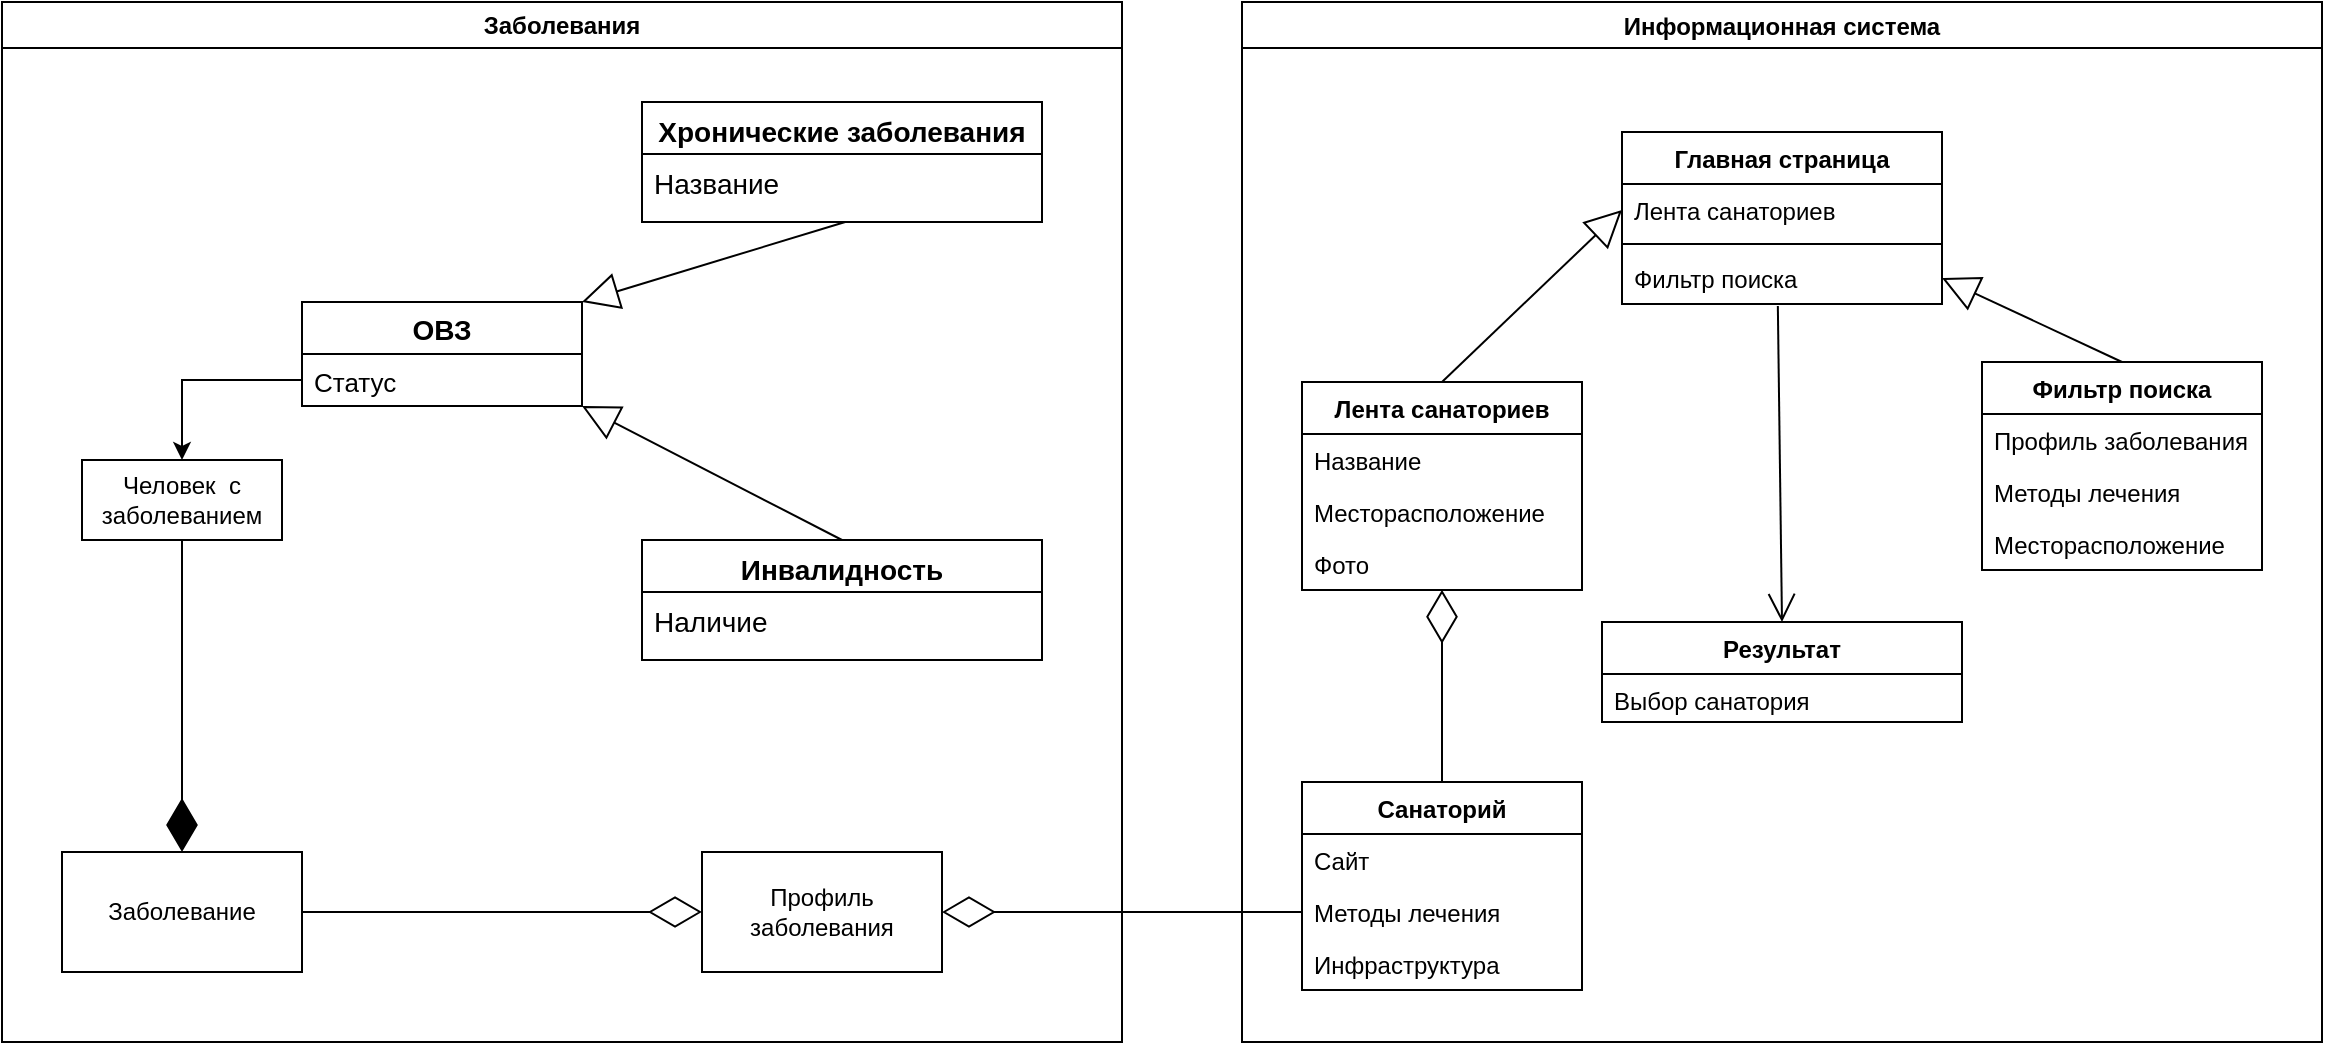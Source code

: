 <mxfile version="20.6.2" type="device"><diagram id="f5yUyD6KKq8jayXpuYPE" name="Страница 1"><mxGraphModel dx="1335" dy="816" grid="1" gridSize="10" guides="1" tooltips="1" connect="1" arrows="1" fold="1" page="1" pageScale="1" pageWidth="2339" pageHeight="3300" math="0" shadow="0"><root><mxCell id="0"/><mxCell id="1" parent="0"/><mxCell id="iyEZ0BcaZ3wanud6Fexl-13" value="Информационная система" style="swimlane;fillColor=#FFFFFF;" parent="1" vertex="1"><mxGeometry x="770" y="20" width="540" height="520" as="geometry"/></mxCell><mxCell id="h9QCJ2mr4pfKKbu2D78e-15" value="Главная страница" style="swimlane;fontStyle=1;align=center;verticalAlign=top;childLayout=stackLayout;horizontal=1;startSize=26;horizontalStack=0;resizeParent=1;resizeParentMax=0;resizeLast=0;collapsible=1;marginBottom=0;" parent="iyEZ0BcaZ3wanud6Fexl-13" vertex="1"><mxGeometry x="190" y="65" width="160" height="86" as="geometry"/></mxCell><mxCell id="h9QCJ2mr4pfKKbu2D78e-16" value="Лента санаториев" style="text;strokeColor=none;fillColor=none;align=left;verticalAlign=top;spacingLeft=4;spacingRight=4;overflow=hidden;rotatable=0;points=[[0,0.5],[1,0.5]];portConstraint=eastwest;" parent="h9QCJ2mr4pfKKbu2D78e-15" vertex="1"><mxGeometry y="26" width="160" height="26" as="geometry"/></mxCell><mxCell id="h9QCJ2mr4pfKKbu2D78e-17" value="" style="line;strokeWidth=1;fillColor=none;align=left;verticalAlign=middle;spacingTop=-1;spacingLeft=3;spacingRight=3;rotatable=0;labelPosition=right;points=[];portConstraint=eastwest;strokeColor=inherit;" parent="h9QCJ2mr4pfKKbu2D78e-15" vertex="1"><mxGeometry y="52" width="160" height="8" as="geometry"/></mxCell><mxCell id="h9QCJ2mr4pfKKbu2D78e-18" value="Фильтр поиска" style="text;strokeColor=none;fillColor=none;align=left;verticalAlign=top;spacingLeft=4;spacingRight=4;overflow=hidden;rotatable=0;points=[[0,0.5],[1,0.5]];portConstraint=eastwest;" parent="h9QCJ2mr4pfKKbu2D78e-15" vertex="1"><mxGeometry y="60" width="160" height="26" as="geometry"/></mxCell><mxCell id="h9QCJ2mr4pfKKbu2D78e-37" value="Результат" style="swimlane;fontStyle=1;align=center;verticalAlign=top;childLayout=stackLayout;horizontal=1;startSize=26;horizontalStack=0;resizeParent=1;resizeParentMax=0;resizeLast=0;collapsible=1;marginBottom=0;" parent="iyEZ0BcaZ3wanud6Fexl-13" vertex="1"><mxGeometry x="180" y="310" width="180" height="50" as="geometry"/></mxCell><mxCell id="h9QCJ2mr4pfKKbu2D78e-38" value="Выбор санатория" style="text;strokeColor=none;fillColor=none;align=left;verticalAlign=top;spacingLeft=4;spacingRight=4;overflow=hidden;rotatable=0;points=[[0,0.5],[1,0.5]];portConstraint=eastwest;" parent="h9QCJ2mr4pfKKbu2D78e-37" vertex="1"><mxGeometry y="26" width="180" height="24" as="geometry"/></mxCell><mxCell id="h9QCJ2mr4pfKKbu2D78e-39" value="" style="line;strokeWidth=1;fillColor=none;align=left;verticalAlign=middle;spacingTop=-1;spacingLeft=3;spacingRight=3;rotatable=0;labelPosition=right;points=[];portConstraint=eastwest;strokeColor=inherit;" parent="h9QCJ2mr4pfKKbu2D78e-37" vertex="1"><mxGeometry y="50" width="180" as="geometry"/></mxCell><mxCell id="h9QCJ2mr4pfKKbu2D78e-41" value="" style="endArrow=open;endFill=1;endSize=12;html=1;rounded=0;exitX=0.487;exitY=1.038;exitDx=0;exitDy=0;entryX=0.5;entryY=0;entryDx=0;entryDy=0;exitPerimeter=0;" parent="iyEZ0BcaZ3wanud6Fexl-13" source="h9QCJ2mr4pfKKbu2D78e-18" target="h9QCJ2mr4pfKKbu2D78e-37" edge="1"><mxGeometry width="160" relative="1" as="geometry"><mxPoint x="260" y="355" as="sourcePoint"/><mxPoint x="420" y="355" as="targetPoint"/></mxGeometry></mxCell><mxCell id="W6ciThsmzOlKQJ6BkoXY-6" value="Фильтр поиска" style="swimlane;fontStyle=1;childLayout=stackLayout;horizontal=1;startSize=26;fillColor=none;horizontalStack=0;resizeParent=1;resizeParentMax=0;resizeLast=0;collapsible=1;marginBottom=0;" vertex="1" parent="iyEZ0BcaZ3wanud6Fexl-13"><mxGeometry x="370" y="180" width="140" height="104" as="geometry"/></mxCell><mxCell id="W6ciThsmzOlKQJ6BkoXY-7" value="Профиль заболевания" style="text;strokeColor=none;fillColor=none;align=left;verticalAlign=top;spacingLeft=4;spacingRight=4;overflow=hidden;rotatable=0;points=[[0,0.5],[1,0.5]];portConstraint=eastwest;" vertex="1" parent="W6ciThsmzOlKQJ6BkoXY-6"><mxGeometry y="26" width="140" height="26" as="geometry"/></mxCell><mxCell id="W6ciThsmzOlKQJ6BkoXY-8" value="Методы лечения" style="text;strokeColor=none;fillColor=none;align=left;verticalAlign=top;spacingLeft=4;spacingRight=4;overflow=hidden;rotatable=0;points=[[0,0.5],[1,0.5]];portConstraint=eastwest;" vertex="1" parent="W6ciThsmzOlKQJ6BkoXY-6"><mxGeometry y="52" width="140" height="26" as="geometry"/></mxCell><mxCell id="W6ciThsmzOlKQJ6BkoXY-9" value="Месторасположение" style="text;strokeColor=none;fillColor=none;align=left;verticalAlign=top;spacingLeft=4;spacingRight=4;overflow=hidden;rotatable=0;points=[[0,0.5],[1,0.5]];portConstraint=eastwest;" vertex="1" parent="W6ciThsmzOlKQJ6BkoXY-6"><mxGeometry y="78" width="140" height="26" as="geometry"/></mxCell><mxCell id="W6ciThsmzOlKQJ6BkoXY-14" value="Лента санаториев" style="swimlane;fontStyle=1;childLayout=stackLayout;horizontal=1;startSize=26;fillColor=none;horizontalStack=0;resizeParent=1;resizeParentMax=0;resizeLast=0;collapsible=1;marginBottom=0;strokeColor=rgb(0, 0, 0);fontColor=rgb(0, 0, 0);" vertex="1" parent="iyEZ0BcaZ3wanud6Fexl-13"><mxGeometry x="30" y="190" width="140" height="104" as="geometry"/></mxCell><mxCell id="W6ciThsmzOlKQJ6BkoXY-15" value="Название" style="text;strokeColor=none;fillColor=none;align=left;verticalAlign=top;spacingLeft=4;spacingRight=4;overflow=hidden;rotatable=0;points=[[0,0.5],[1,0.5]];portConstraint=eastwest;" vertex="1" parent="W6ciThsmzOlKQJ6BkoXY-14"><mxGeometry y="26" width="140" height="26" as="geometry"/></mxCell><mxCell id="W6ciThsmzOlKQJ6BkoXY-16" value="Месторасположение" style="text;strokeColor=none;fillColor=none;align=left;verticalAlign=top;spacingLeft=4;spacingRight=4;overflow=hidden;rotatable=0;points=[[0,0.5],[1,0.5]];portConstraint=eastwest;" vertex="1" parent="W6ciThsmzOlKQJ6BkoXY-14"><mxGeometry y="52" width="140" height="26" as="geometry"/></mxCell><mxCell id="W6ciThsmzOlKQJ6BkoXY-17" value="Фото" style="text;strokeColor=none;fillColor=none;align=left;verticalAlign=top;spacingLeft=4;spacingRight=4;overflow=hidden;rotatable=0;points=[[0,0.5],[1,0.5]];portConstraint=eastwest;" vertex="1" parent="W6ciThsmzOlKQJ6BkoXY-14"><mxGeometry y="78" width="140" height="26" as="geometry"/></mxCell><mxCell id="W6ciThsmzOlKQJ6BkoXY-50" value="Санаторий" style="swimlane;fontStyle=1;childLayout=stackLayout;horizontal=1;startSize=26;fillColor=none;horizontalStack=0;resizeParent=1;resizeParentMax=0;resizeLast=0;collapsible=1;marginBottom=0;strokeColor=rgb(0, 0, 0);fontColor=rgb(0, 0, 0);" vertex="1" parent="iyEZ0BcaZ3wanud6Fexl-13"><mxGeometry x="30" y="390" width="140" height="104" as="geometry"/></mxCell><mxCell id="W6ciThsmzOlKQJ6BkoXY-51" value="Сайт" style="text;strokeColor=none;fillColor=none;align=left;verticalAlign=top;spacingLeft=4;spacingRight=4;overflow=hidden;rotatable=0;points=[[0,0.5],[1,0.5]];portConstraint=eastwest;" vertex="1" parent="W6ciThsmzOlKQJ6BkoXY-50"><mxGeometry y="26" width="140" height="26" as="geometry"/></mxCell><mxCell id="W6ciThsmzOlKQJ6BkoXY-52" value="Методы лечения" style="text;strokeColor=none;fillColor=none;align=left;verticalAlign=top;spacingLeft=4;spacingRight=4;overflow=hidden;rotatable=0;points=[[0,0.5],[1,0.5]];portConstraint=eastwest;" vertex="1" parent="W6ciThsmzOlKQJ6BkoXY-50"><mxGeometry y="52" width="140" height="26" as="geometry"/></mxCell><mxCell id="W6ciThsmzOlKQJ6BkoXY-53" value="Инфраструктура" style="text;strokeColor=none;fillColor=none;align=left;verticalAlign=top;spacingLeft=4;spacingRight=4;overflow=hidden;rotatable=0;points=[[0,0.5],[1,0.5]];portConstraint=eastwest;" vertex="1" parent="W6ciThsmzOlKQJ6BkoXY-50"><mxGeometry y="78" width="140" height="26" as="geometry"/></mxCell><mxCell id="W6ciThsmzOlKQJ6BkoXY-54" value="" style="endArrow=diamondThin;endFill=0;endSize=24;html=1;rounded=0;exitX=0.5;exitY=0;exitDx=0;exitDy=0;entryX=0.5;entryY=0.995;entryDx=0;entryDy=0;entryPerimeter=0;" edge="1" parent="iyEZ0BcaZ3wanud6Fexl-13" source="W6ciThsmzOlKQJ6BkoXY-50" target="W6ciThsmzOlKQJ6BkoXY-17"><mxGeometry width="160" relative="1" as="geometry"><mxPoint x="100" y="430" as="sourcePoint"/><mxPoint x="100" y="350" as="targetPoint"/></mxGeometry></mxCell><mxCell id="W6ciThsmzOlKQJ6BkoXY-59" value="" style="endArrow=block;endSize=16;endFill=0;html=1;rounded=0;fontSize=14;exitX=0.5;exitY=0;exitDx=0;exitDy=0;entryX=0;entryY=0.5;entryDx=0;entryDy=0;" edge="1" parent="iyEZ0BcaZ3wanud6Fexl-13" source="W6ciThsmzOlKQJ6BkoXY-14" target="h9QCJ2mr4pfKKbu2D78e-16"><mxGeometry width="160" relative="1" as="geometry"><mxPoint x="-40" y="320" as="sourcePoint"/><mxPoint x="120" y="320" as="targetPoint"/></mxGeometry></mxCell><mxCell id="W6ciThsmzOlKQJ6BkoXY-60" value="" style="endArrow=block;endSize=16;endFill=0;html=1;rounded=0;fontSize=14;exitX=0.5;exitY=0;exitDx=0;exitDy=0;entryX=1;entryY=0.5;entryDx=0;entryDy=0;" edge="1" parent="iyEZ0BcaZ3wanud6Fexl-13" source="W6ciThsmzOlKQJ6BkoXY-6" target="h9QCJ2mr4pfKKbu2D78e-18"><mxGeometry width="160" relative="1" as="geometry"><mxPoint x="340" y="250" as="sourcePoint"/><mxPoint x="425.84" y="118.924" as="targetPoint"/></mxGeometry></mxCell><mxCell id="W6ciThsmzOlKQJ6BkoXY-19" value="Заболевания" style="swimlane;whiteSpace=wrap;html=1;" vertex="1" parent="1"><mxGeometry x="150" y="20" width="560" height="520" as="geometry"/></mxCell><mxCell id="W6ciThsmzOlKQJ6BkoXY-20" value="Заболевание" style="rounded=0;whiteSpace=wrap;html=1;" vertex="1" parent="W6ciThsmzOlKQJ6BkoXY-19"><mxGeometry x="30" y="425" width="120" height="60" as="geometry"/></mxCell><mxCell id="W6ciThsmzOlKQJ6BkoXY-21" value="Профиль заболевания" style="rounded=0;whiteSpace=wrap;html=1;" vertex="1" parent="W6ciThsmzOlKQJ6BkoXY-19"><mxGeometry x="350" y="425" width="120" height="60" as="geometry"/></mxCell><mxCell id="W6ciThsmzOlKQJ6BkoXY-23" value="" style="endArrow=diamondThin;endFill=0;endSize=24;html=1;rounded=0;exitX=1;exitY=0.5;exitDx=0;exitDy=0;entryX=0;entryY=0.5;entryDx=0;entryDy=0;" edge="1" parent="W6ciThsmzOlKQJ6BkoXY-19" source="W6ciThsmzOlKQJ6BkoXY-20" target="W6ciThsmzOlKQJ6BkoXY-21"><mxGeometry width="160" relative="1" as="geometry"><mxPoint x="239.5" y="262" as="sourcePoint"/><mxPoint x="290" y="317" as="targetPoint"/></mxGeometry></mxCell><mxCell id="W6ciThsmzOlKQJ6BkoXY-29" value="Человек&amp;nbsp; с заболеванием" style="whiteSpace=wrap;html=1;align=center;" vertex="1" parent="W6ciThsmzOlKQJ6BkoXY-19"><mxGeometry x="40" y="229" width="100" height="40" as="geometry"/></mxCell><mxCell id="W6ciThsmzOlKQJ6BkoXY-30" value="" style="endArrow=diamondThin;endFill=1;endSize=24;html=1;rounded=0;exitX=0.5;exitY=1;exitDx=0;exitDy=0;entryX=0.5;entryY=0;entryDx=0;entryDy=0;" edge="1" parent="W6ciThsmzOlKQJ6BkoXY-19" source="W6ciThsmzOlKQJ6BkoXY-29" target="W6ciThsmzOlKQJ6BkoXY-20"><mxGeometry width="160" relative="1" as="geometry"><mxPoint x="100" y="240" as="sourcePoint"/><mxPoint x="100" y="290" as="targetPoint"/></mxGeometry></mxCell><mxCell id="W6ciThsmzOlKQJ6BkoXY-38" value="" style="endArrow=block;endSize=16;endFill=0;html=1;rounded=0;fontSize=13;exitX=0.5;exitY=0;exitDx=0;exitDy=0;" edge="1" parent="W6ciThsmzOlKQJ6BkoXY-19" source="W6ciThsmzOlKQJ6BkoXY-72"><mxGeometry width="160" relative="1" as="geometry"><mxPoint x="350" y="262" as="sourcePoint"/><mxPoint x="290" y="202" as="targetPoint"/></mxGeometry></mxCell><mxCell id="W6ciThsmzOlKQJ6BkoXY-61" value="ОВЗ" style="swimlane;fontStyle=1;childLayout=stackLayout;horizontal=1;startSize=26;fillColor=none;horizontalStack=0;resizeParent=1;resizeParentMax=0;resizeLast=0;collapsible=1;marginBottom=0;fontSize=14;" vertex="1" parent="W6ciThsmzOlKQJ6BkoXY-19"><mxGeometry x="150" y="150" width="140" height="52" as="geometry"/></mxCell><mxCell id="W6ciThsmzOlKQJ6BkoXY-62" value="Статус" style="text;strokeColor=none;fillColor=none;align=left;verticalAlign=top;spacingLeft=4;spacingRight=4;overflow=hidden;rotatable=0;points=[[0,0.5],[1,0.5]];portConstraint=eastwest;fontSize=13;" vertex="1" parent="W6ciThsmzOlKQJ6BkoXY-61"><mxGeometry y="26" width="140" height="26" as="geometry"/></mxCell><mxCell id="W6ciThsmzOlKQJ6BkoXY-65" value="" style="edgeStyle=orthogonalEdgeStyle;rounded=0;orthogonalLoop=1;jettySize=auto;html=1;fontSize=14;" edge="1" parent="W6ciThsmzOlKQJ6BkoXY-19" source="W6ciThsmzOlKQJ6BkoXY-62" target="W6ciThsmzOlKQJ6BkoXY-29"><mxGeometry relative="1" as="geometry"/></mxCell><mxCell id="W6ciThsmzOlKQJ6BkoXY-35" value="" style="endArrow=block;endSize=16;endFill=0;html=1;rounded=0;fontSize=13;exitX=0.508;exitY=0;exitDx=0;exitDy=0;exitPerimeter=0;entryX=1;entryY=0;entryDx=0;entryDy=0;" edge="1" parent="W6ciThsmzOlKQJ6BkoXY-19" source="W6ciThsmzOlKQJ6BkoXY-68" target="W6ciThsmzOlKQJ6BkoXY-61"><mxGeometry width="160" relative="1" as="geometry"><mxPoint x="350" y="160" as="sourcePoint"/><mxPoint x="290" y="165.714" as="targetPoint"/></mxGeometry></mxCell><mxCell id="W6ciThsmzOlKQJ6BkoXY-66" value="Хронические заболевания" style="swimlane;fontStyle=1;align=center;verticalAlign=top;childLayout=stackLayout;horizontal=1;startSize=26;horizontalStack=0;resizeParent=1;resizeParentMax=0;resizeLast=0;collapsible=1;marginBottom=0;fontSize=14;" vertex="1" parent="W6ciThsmzOlKQJ6BkoXY-19"><mxGeometry x="320" y="50" width="200" height="60" as="geometry"/></mxCell><mxCell id="W6ciThsmzOlKQJ6BkoXY-67" value="Название" style="text;strokeColor=none;fillColor=none;align=left;verticalAlign=top;spacingLeft=4;spacingRight=4;overflow=hidden;rotatable=0;points=[[0,0.5],[1,0.5]];portConstraint=eastwest;fontSize=14;" vertex="1" parent="W6ciThsmzOlKQJ6BkoXY-66"><mxGeometry y="26" width="200" height="34" as="geometry"/></mxCell><mxCell id="W6ciThsmzOlKQJ6BkoXY-68" value="" style="line;strokeWidth=1;fillColor=none;align=left;verticalAlign=middle;spacingTop=-1;spacingLeft=3;spacingRight=3;rotatable=0;labelPosition=right;points=[];portConstraint=eastwest;strokeColor=inherit;fontSize=14;" vertex="1" parent="W6ciThsmzOlKQJ6BkoXY-66"><mxGeometry y="60" width="200" as="geometry"/></mxCell><mxCell id="W6ciThsmzOlKQJ6BkoXY-72" value="Инвалидность" style="swimlane;fontStyle=1;align=center;verticalAlign=top;childLayout=stackLayout;horizontal=1;startSize=26;horizontalStack=0;resizeParent=1;resizeParentMax=0;resizeLast=0;collapsible=1;marginBottom=0;fontSize=14;" vertex="1" parent="W6ciThsmzOlKQJ6BkoXY-19"><mxGeometry x="320" y="269" width="200" height="60" as="geometry"/></mxCell><mxCell id="W6ciThsmzOlKQJ6BkoXY-73" value="Наличие" style="text;strokeColor=none;fillColor=none;align=left;verticalAlign=top;spacingLeft=4;spacingRight=4;overflow=hidden;rotatable=0;points=[[0,0.5],[1,0.5]];portConstraint=eastwest;fontSize=14;" vertex="1" parent="W6ciThsmzOlKQJ6BkoXY-72"><mxGeometry y="26" width="200" height="34" as="geometry"/></mxCell><mxCell id="W6ciThsmzOlKQJ6BkoXY-74" value="" style="line;strokeWidth=1;fillColor=none;align=left;verticalAlign=middle;spacingTop=-1;spacingLeft=3;spacingRight=3;rotatable=0;labelPosition=right;points=[];portConstraint=eastwest;strokeColor=inherit;fontSize=14;" vertex="1" parent="W6ciThsmzOlKQJ6BkoXY-72"><mxGeometry y="60" width="200" as="geometry"/></mxCell><mxCell id="W6ciThsmzOlKQJ6BkoXY-24" value="" style="endArrow=diamondThin;endFill=0;endSize=24;html=1;rounded=0;exitX=0;exitY=0.5;exitDx=0;exitDy=0;entryX=1;entryY=0.5;entryDx=0;entryDy=0;" edge="1" parent="1" source="W6ciThsmzOlKQJ6BkoXY-52" target="W6ciThsmzOlKQJ6BkoXY-21"><mxGeometry width="160" relative="1" as="geometry"><mxPoint x="100" y="170" as="sourcePoint"/><mxPoint x="260" y="170" as="targetPoint"/></mxGeometry></mxCell></root></mxGraphModel></diagram></mxfile>